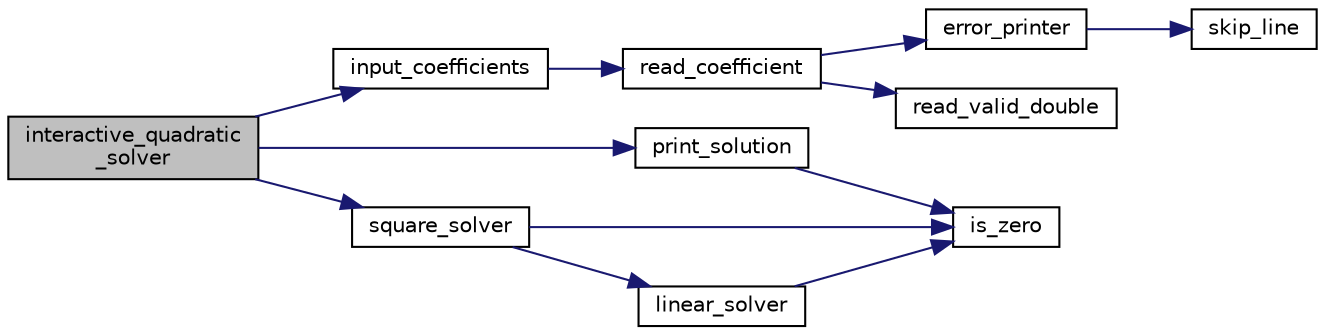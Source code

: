 digraph "interactive_quadratic_solver"
{
 // LATEX_PDF_SIZE
  edge [fontname="Helvetica",fontsize="10",labelfontname="Helvetica",labelfontsize="10"];
  node [fontname="Helvetica",fontsize="10",shape=record];
  rankdir="LR";
  Node1 [label="interactive_quadratic\l_solver",height=0.2,width=0.4,color="black", fillcolor="grey75", style="filled", fontcolor="black",tooltip=" "];
  Node1 -> Node2 [color="midnightblue",fontsize="10",style="solid",fontname="Helvetica"];
  Node2 [label="input_coefficients",height=0.2,width=0.4,color="black", fillcolor="white", style="filled",URL="$read__print_8cpp.html#a8fabb6bc4005e0a964b5f00211f6b45a",tooltip=" "];
  Node2 -> Node3 [color="midnightblue",fontsize="10",style="solid",fontname="Helvetica"];
  Node3 [label="read_coefficient",height=0.2,width=0.4,color="black", fillcolor="white", style="filled",URL="$read__print_8cpp.html#a32e0ba446aec3661b7a7e6ca8e06c088",tooltip=" "];
  Node3 -> Node4 [color="midnightblue",fontsize="10",style="solid",fontname="Helvetica"];
  Node4 [label="error_printer",height=0.2,width=0.4,color="black", fillcolor="white", style="filled",URL="$error_8cpp.html#a12e2b8237677e38e9dfeb4f6e86154f5",tooltip=" "];
  Node4 -> Node5 [color="midnightblue",fontsize="10",style="solid",fontname="Helvetica"];
  Node5 [label="skip_line",height=0.2,width=0.4,color="black", fillcolor="white", style="filled",URL="$read__print_8cpp.html#a414daf603ed0764e620c131477f3716e",tooltip=" "];
  Node3 -> Node6 [color="midnightblue",fontsize="10",style="solid",fontname="Helvetica"];
  Node6 [label="read_valid_double",height=0.2,width=0.4,color="black", fillcolor="white", style="filled",URL="$read__print_8cpp.html#afe983e3d4358ebbb20b10645caf9f2a3",tooltip=" "];
  Node1 -> Node7 [color="midnightblue",fontsize="10",style="solid",fontname="Helvetica"];
  Node7 [label="print_solution",height=0.2,width=0.4,color="black", fillcolor="white", style="filled",URL="$read__print_8cpp.html#a38dbfacccb0dd11c32685c7573127a9f",tooltip=" "];
  Node7 -> Node8 [color="midnightblue",fontsize="10",style="solid",fontname="Helvetica"];
  Node8 [label="is_zero",height=0.2,width=0.4,color="black", fillcolor="white", style="filled",URL="$solver_8cpp.html#a5f362d0ded3cfb385be07e61a70d41cf",tooltip=" "];
  Node1 -> Node9 [color="midnightblue",fontsize="10",style="solid",fontname="Helvetica"];
  Node9 [label="square_solver",height=0.2,width=0.4,color="black", fillcolor="white", style="filled",URL="$solver_8cpp.html#a677cad337c0dc50f5e67b3a3b9988dfe",tooltip=" "];
  Node9 -> Node8 [color="midnightblue",fontsize="10",style="solid",fontname="Helvetica"];
  Node9 -> Node10 [color="midnightblue",fontsize="10",style="solid",fontname="Helvetica"];
  Node10 [label="linear_solver",height=0.2,width=0.4,color="black", fillcolor="white", style="filled",URL="$solver_8cpp.html#aefb4bc300b8ba34c80ead6b6fcfbfe14",tooltip=" "];
  Node10 -> Node8 [color="midnightblue",fontsize="10",style="solid",fontname="Helvetica"];
}

